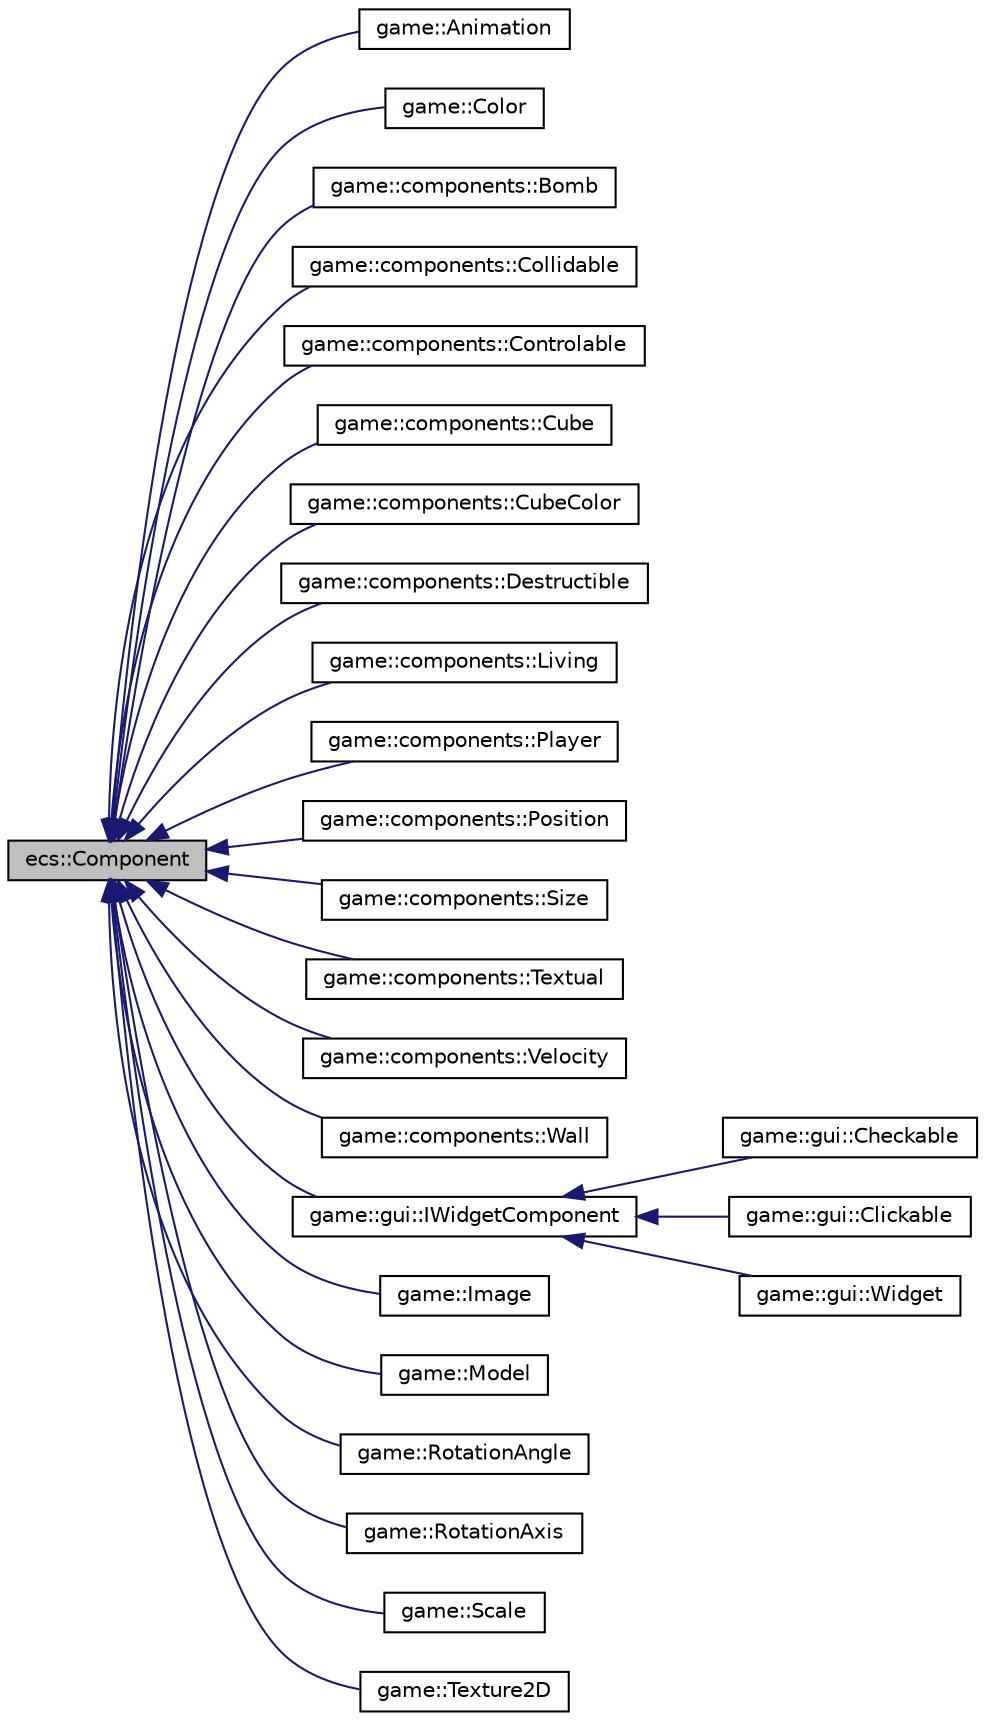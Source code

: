 digraph "ecs::Component"
{
 // LATEX_PDF_SIZE
  edge [fontname="Helvetica",fontsize="10",labelfontname="Helvetica",labelfontsize="10"];
  node [fontname="Helvetica",fontsize="10",shape=record];
  rankdir="LR";
  Node1 [label="ecs::Component",height=0.2,width=0.4,color="black", fillcolor="grey75", style="filled", fontcolor="black",tooltip="The base component type, all components must inherit from Component."];
  Node1 -> Node2 [dir="back",color="midnightblue",fontsize="10",style="solid",fontname="Helvetica"];
  Node2 [label="game::Animation",height=0.2,width=0.4,color="black", fillcolor="white", style="filled",URL="$structgame_1_1_animation.html",tooltip=" "];
  Node1 -> Node3 [dir="back",color="midnightblue",fontsize="10",style="solid",fontname="Helvetica"];
  Node3 [label="game::Color",height=0.2,width=0.4,color="black", fillcolor="white", style="filled",URL="$structgame_1_1_color.html",tooltip=" "];
  Node1 -> Node4 [dir="back",color="midnightblue",fontsize="10",style="solid",fontname="Helvetica"];
  Node4 [label="game::components::Bomb",height=0.2,width=0.4,color="black", fillcolor="white", style="filled",URL="$structgame_1_1components_1_1_bomb.html",tooltip="Bomb component."];
  Node1 -> Node5 [dir="back",color="midnightblue",fontsize="10",style="solid",fontname="Helvetica"];
  Node5 [label="game::components::Collidable",height=0.2,width=0.4,color="black", fillcolor="white", style="filled",URL="$structgame_1_1components_1_1_collidable.html",tooltip="Collidable marker."];
  Node1 -> Node6 [dir="back",color="midnightblue",fontsize="10",style="solid",fontname="Helvetica"];
  Node6 [label="game::components::Controlable",height=0.2,width=0.4,color="black", fillcolor="white", style="filled",URL="$structgame_1_1components_1_1_controlable.html",tooltip="Controlable entity, may be a widget or a player."];
  Node1 -> Node7 [dir="back",color="midnightblue",fontsize="10",style="solid",fontname="Helvetica"];
  Node7 [label="game::components::Cube",height=0.2,width=0.4,color="black", fillcolor="white", style="filled",URL="$structgame_1_1components_1_1_cube.html",tooltip="Cube component."];
  Node1 -> Node8 [dir="back",color="midnightblue",fontsize="10",style="solid",fontname="Helvetica"];
  Node8 [label="game::components::CubeColor",height=0.2,width=0.4,color="black", fillcolor="white", style="filled",URL="$structgame_1_1components_1_1_cube_color.html",tooltip="Cube color component."];
  Node1 -> Node9 [dir="back",color="midnightblue",fontsize="10",style="solid",fontname="Helvetica"];
  Node9 [label="game::components::Destructible",height=0.2,width=0.4,color="black", fillcolor="white", style="filled",URL="$structgame_1_1components_1_1_destructible.html",tooltip="Destructible component."];
  Node1 -> Node10 [dir="back",color="midnightblue",fontsize="10",style="solid",fontname="Helvetica"];
  Node10 [label="game::components::Living",height=0.2,width=0.4,color="black", fillcolor="white", style="filled",URL="$structgame_1_1components_1_1_living.html",tooltip="Living component."];
  Node1 -> Node11 [dir="back",color="midnightblue",fontsize="10",style="solid",fontname="Helvetica"];
  Node11 [label="game::components::Player",height=0.2,width=0.4,color="black", fillcolor="white", style="filled",URL="$structgame_1_1components_1_1_player.html",tooltip="Player marker."];
  Node1 -> Node12 [dir="back",color="midnightblue",fontsize="10",style="solid",fontname="Helvetica"];
  Node12 [label="game::components::Position",height=0.2,width=0.4,color="black", fillcolor="white", style="filled",URL="$structgame_1_1components_1_1_position.html",tooltip=" "];
  Node1 -> Node13 [dir="back",color="midnightblue",fontsize="10",style="solid",fontname="Helvetica"];
  Node13 [label="game::components::Size",height=0.2,width=0.4,color="black", fillcolor="white", style="filled",URL="$structgame_1_1components_1_1_size.html",tooltip=" "];
  Node1 -> Node14 [dir="back",color="midnightblue",fontsize="10",style="solid",fontname="Helvetica"];
  Node14 [label="game::components::Textual",height=0.2,width=0.4,color="black", fillcolor="white", style="filled",URL="$structgame_1_1components_1_1_textual.html",tooltip="Textual element."];
  Node1 -> Node15 [dir="back",color="midnightblue",fontsize="10",style="solid",fontname="Helvetica"];
  Node15 [label="game::components::Velocity",height=0.2,width=0.4,color="black", fillcolor="white", style="filled",URL="$structgame_1_1components_1_1_velocity.html",tooltip="Velocity component."];
  Node1 -> Node16 [dir="back",color="midnightblue",fontsize="10",style="solid",fontname="Helvetica"];
  Node16 [label="game::components::Wall",height=0.2,width=0.4,color="black", fillcolor="white", style="filled",URL="$structgame_1_1components_1_1_wall.html",tooltip="Wall marker."];
  Node1 -> Node17 [dir="back",color="midnightblue",fontsize="10",style="solid",fontname="Helvetica"];
  Node17 [label="game::gui::IWidgetComponent",height=0.2,width=0.4,color="black", fillcolor="white", style="filled",URL="$classgame_1_1gui_1_1_i_widget_component.html",tooltip="Base class for all widgets components."];
  Node17 -> Node18 [dir="back",color="midnightblue",fontsize="10",style="solid",fontname="Helvetica"];
  Node18 [label="game::gui::Checkable",height=0.2,width=0.4,color="black", fillcolor="white", style="filled",URL="$structgame_1_1gui_1_1_checkable.html",tooltip="Checkable component, used for checkbox widgets."];
  Node17 -> Node19 [dir="back",color="midnightblue",fontsize="10",style="solid",fontname="Helvetica"];
  Node19 [label="game::gui::Clickable",height=0.2,width=0.4,color="black", fillcolor="white", style="filled",URL="$structgame_1_1gui_1_1_clickable.html",tooltip="Clickable component."];
  Node17 -> Node20 [dir="back",color="midnightblue",fontsize="10",style="solid",fontname="Helvetica"];
  Node20 [label="game::gui::Widget",height=0.2,width=0.4,color="black", fillcolor="white", style="filled",URL="$structgame_1_1gui_1_1_widget.html",tooltip="Widget component."];
  Node1 -> Node21 [dir="back",color="midnightblue",fontsize="10",style="solid",fontname="Helvetica"];
  Node21 [label="game::Image",height=0.2,width=0.4,color="black", fillcolor="white", style="filled",URL="$structgame_1_1_image.html",tooltip=" "];
  Node1 -> Node22 [dir="back",color="midnightblue",fontsize="10",style="solid",fontname="Helvetica"];
  Node22 [label="game::Model",height=0.2,width=0.4,color="black", fillcolor="white", style="filled",URL="$structgame_1_1_model.html",tooltip=" "];
  Node1 -> Node23 [dir="back",color="midnightblue",fontsize="10",style="solid",fontname="Helvetica"];
  Node23 [label="game::RotationAngle",height=0.2,width=0.4,color="black", fillcolor="white", style="filled",URL="$structgame_1_1_rotation_angle.html",tooltip=" "];
  Node1 -> Node24 [dir="back",color="midnightblue",fontsize="10",style="solid",fontname="Helvetica"];
  Node24 [label="game::RotationAxis",height=0.2,width=0.4,color="black", fillcolor="white", style="filled",URL="$structgame_1_1_rotation_axis.html",tooltip=" "];
  Node1 -> Node25 [dir="back",color="midnightblue",fontsize="10",style="solid",fontname="Helvetica"];
  Node25 [label="game::Scale",height=0.2,width=0.4,color="black", fillcolor="white", style="filled",URL="$structgame_1_1_scale.html",tooltip=" "];
  Node1 -> Node26 [dir="back",color="midnightblue",fontsize="10",style="solid",fontname="Helvetica"];
  Node26 [label="game::Texture2D",height=0.2,width=0.4,color="black", fillcolor="white", style="filled",URL="$structgame_1_1_texture2_d.html",tooltip=" "];
}
